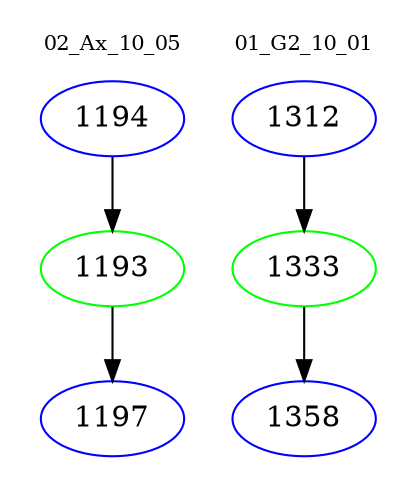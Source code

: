 digraph{
subgraph cluster_0 {
color = white
label = "02_Ax_10_05";
fontsize=10;
T0_1194 [label="1194", color="blue"]
T0_1194 -> T0_1193 [color="black"]
T0_1193 [label="1193", color="green"]
T0_1193 -> T0_1197 [color="black"]
T0_1197 [label="1197", color="blue"]
}
subgraph cluster_1 {
color = white
label = "01_G2_10_01";
fontsize=10;
T1_1312 [label="1312", color="blue"]
T1_1312 -> T1_1333 [color="black"]
T1_1333 [label="1333", color="green"]
T1_1333 -> T1_1358 [color="black"]
T1_1358 [label="1358", color="blue"]
}
}
